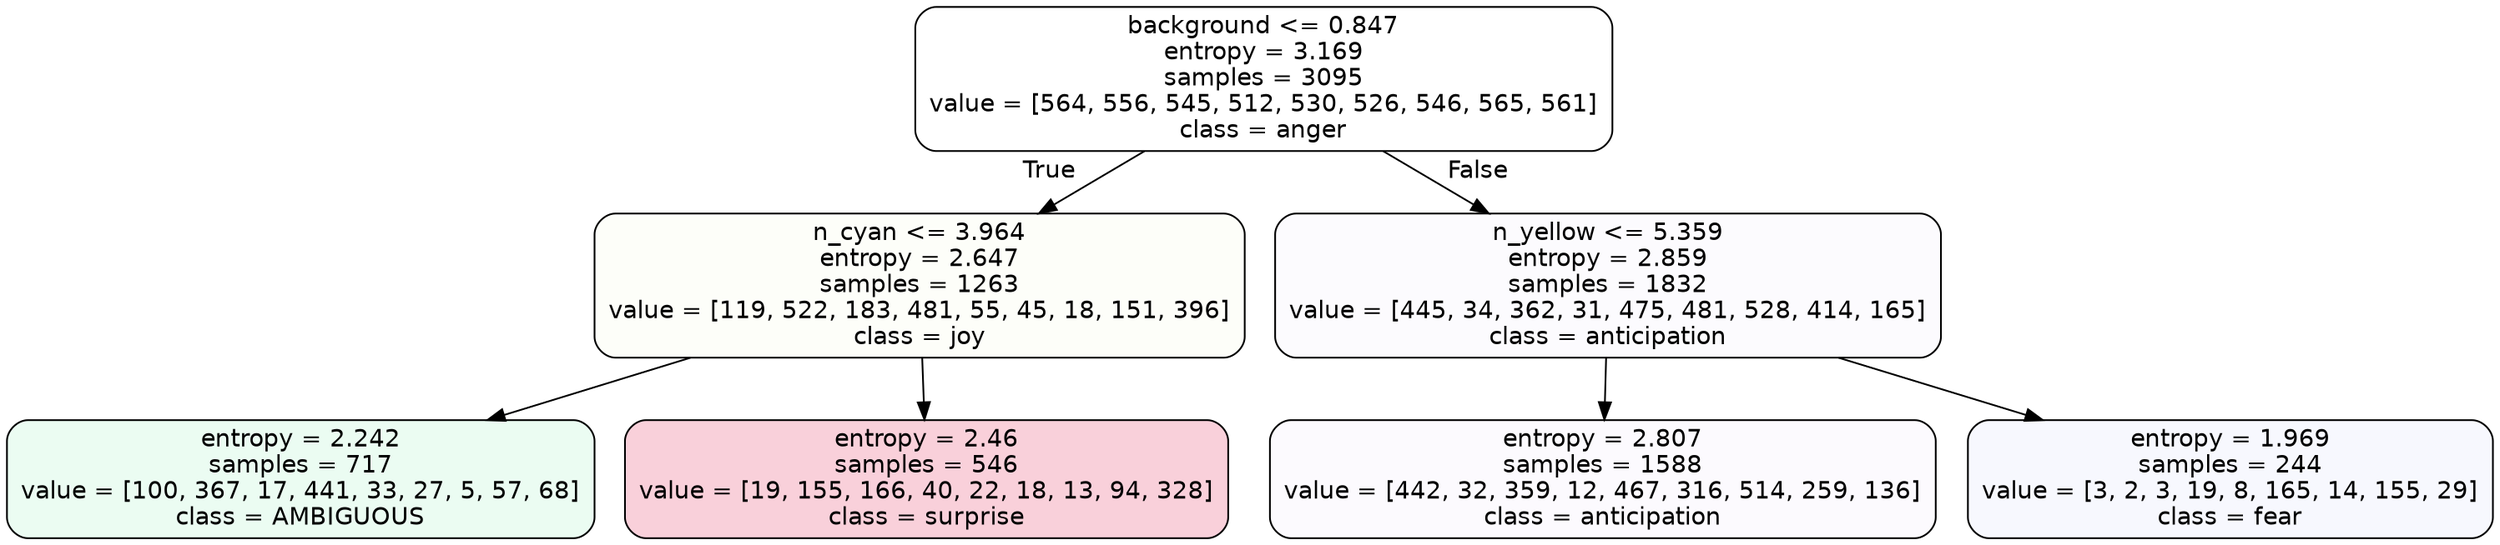 digraph Tree {
node [shape=box, style="filled, rounded", color="black", fontname=helvetica] ;
edge [fontname=helvetica] ;
0 [label="background <= 0.847\nentropy = 3.169\nsamples = 3095\nvalue = [564, 556, 545, 512, 530, 526, 546, 565, 561]\nclass = anger", fillcolor="#e539d700"] ;
1 [label="n_cyan <= 3.964\nentropy = 2.647\nsamples = 1263\nvalue = [119, 522, 183, 481, 55, 45, 18, 151, 396]\nclass = joy", fillcolor="#d7e53907"] ;
0 -> 1 [labeldistance=2.5, labelangle=45, headlabel="True"] ;
2 [label="entropy = 2.242\nsamples = 717\nvalue = [100, 367, 17, 441, 33, 27, 5, 57, 68]\nclass = AMBIGUOUS", fillcolor="#39e58119"] ;
1 -> 2 ;
3 [label="entropy = 2.46\nsamples = 546\nvalue = [19, 155, 166, 40, 22, 18, 13, 94, 328]\nclass = surprise", fillcolor="#e539643c"] ;
1 -> 3 ;
4 [label="n_yellow <= 5.359\nentropy = 2.859\nsamples = 1832\nvalue = [445, 34, 362, 31, 475, 481, 528, 414, 165]\nclass = anticipation", fillcolor="#8139e505"] ;
0 -> 4 [labeldistance=2.5, labelangle=-45, headlabel="False"] ;
5 [label="entropy = 2.807\nsamples = 1588\nvalue = [442, 32, 359, 12, 467, 316, 514, 259, 136]\nclass = anticipation", fillcolor="#8139e506"] ;
4 -> 5 ;
6 [label="entropy = 1.969\nsamples = 244\nvalue = [3, 2, 3, 19, 8, 165, 14, 155, 29]\nclass = fear", fillcolor="#3964e50a"] ;
4 -> 6 ;
}